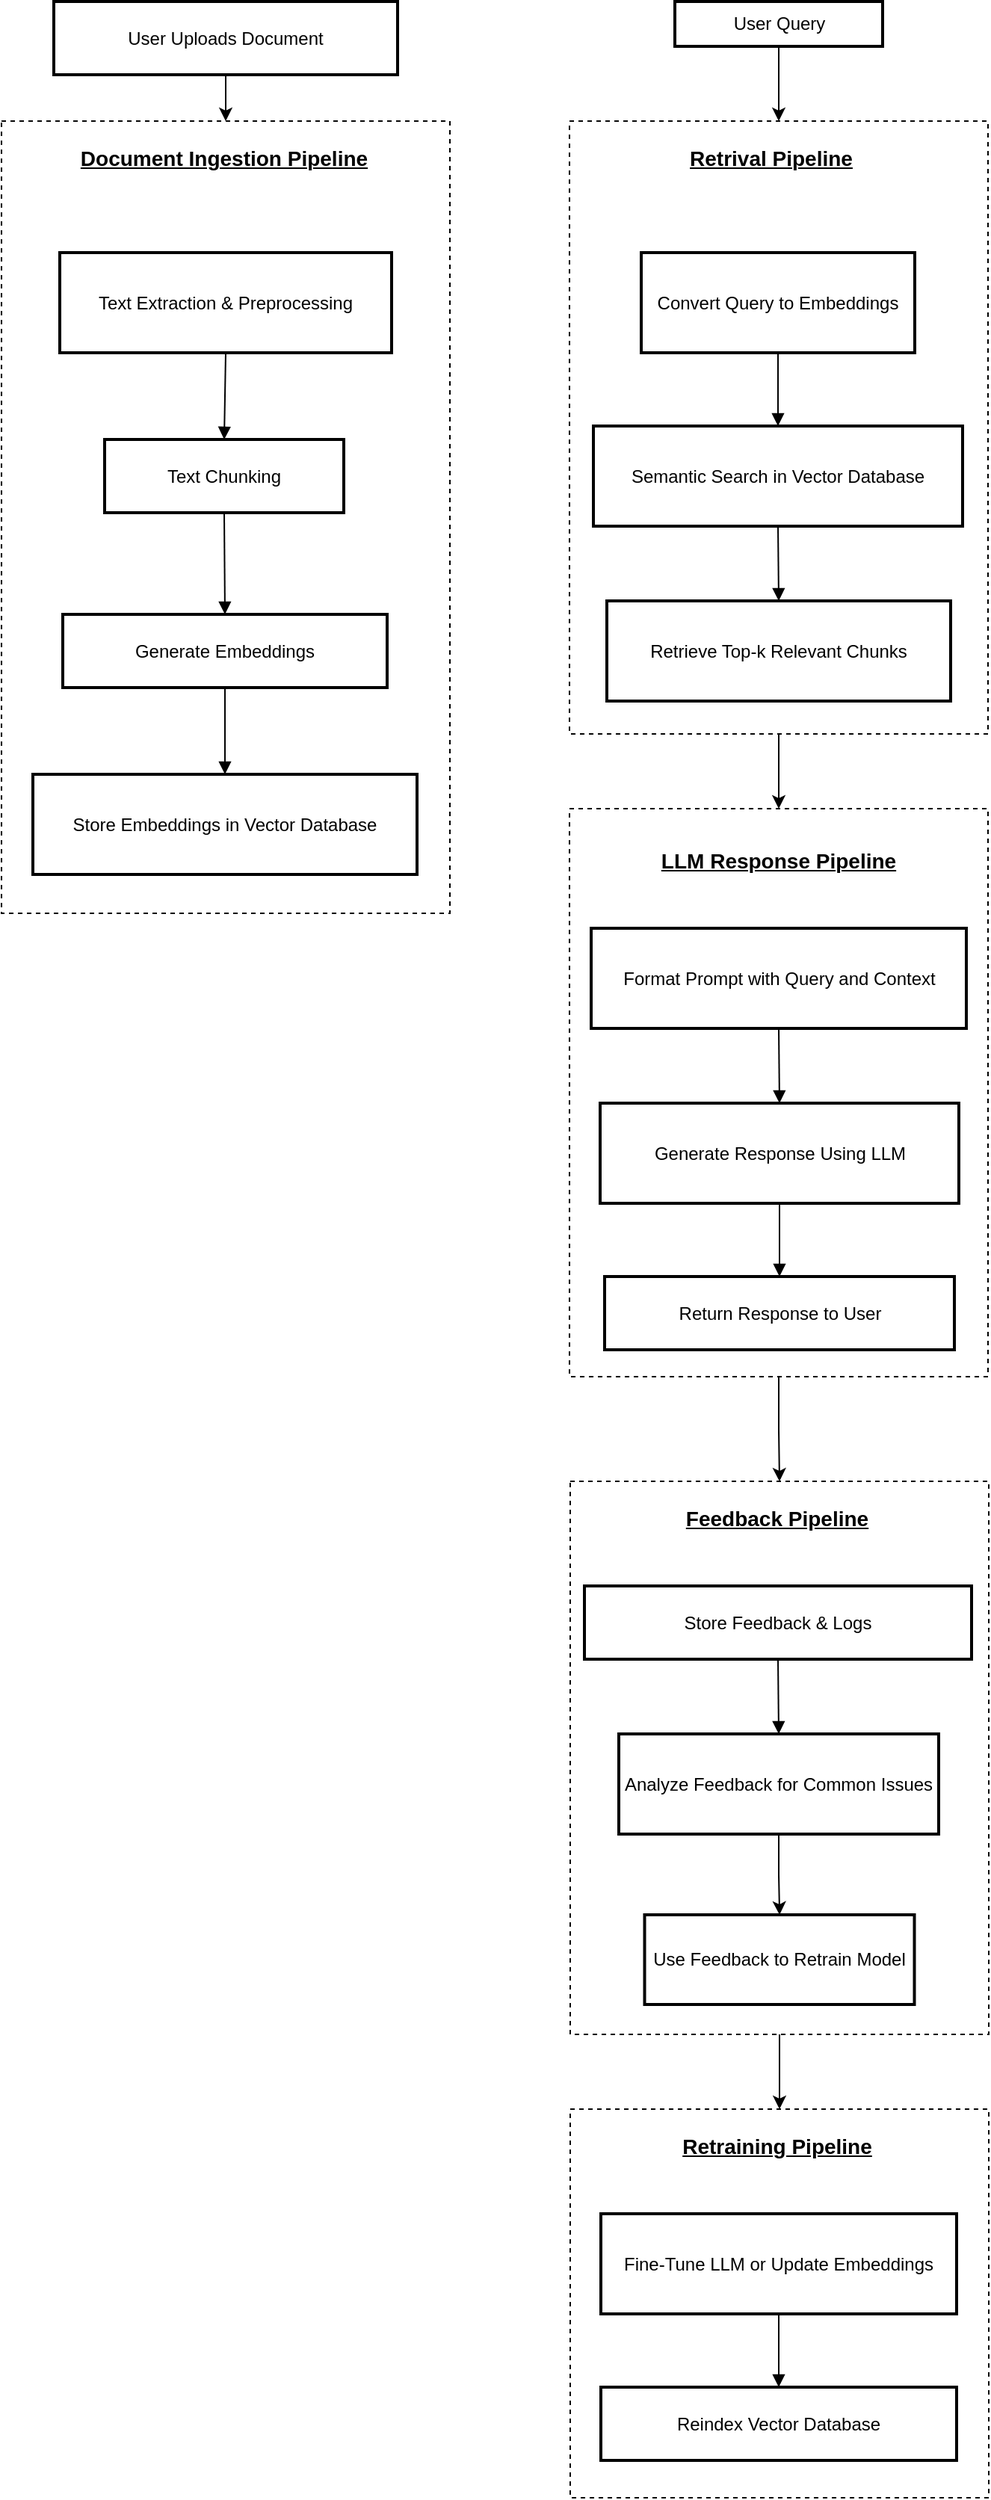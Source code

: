 <mxfile version="25.0.3">
  <diagram name="Page-1" id="ihNKBu-SqIH3cL0EXn_J">
    <mxGraphModel dx="1434" dy="676" grid="1" gridSize="10" guides="1" tooltips="1" connect="1" arrows="1" fold="1" page="1" pageScale="1" pageWidth="827" pageHeight="1169" math="0" shadow="0">
      <root>
        <mxCell id="0" />
        <mxCell id="1" parent="0" />
        <mxCell id="4x5OybhKgRQoa96qgd2q-62" value="" style="rounded=0;whiteSpace=wrap;html=1;dashed=1;" vertex="1" parent="1">
          <mxGeometry x="480.5" y="1420" width="280" height="260" as="geometry" />
        </mxCell>
        <mxCell id="4x5OybhKgRQoa96qgd2q-64" style="edgeStyle=orthogonalEdgeStyle;rounded=0;orthogonalLoop=1;jettySize=auto;html=1;entryX=0.5;entryY=0;entryDx=0;entryDy=0;" edge="1" parent="1" source="4x5OybhKgRQoa96qgd2q-56" target="4x5OybhKgRQoa96qgd2q-62">
          <mxGeometry relative="1" as="geometry" />
        </mxCell>
        <mxCell id="4x5OybhKgRQoa96qgd2q-56" value="" style="rounded=0;whiteSpace=wrap;html=1;dashed=1;" vertex="1" parent="1">
          <mxGeometry x="480.5" y="1000" width="280" height="370" as="geometry" />
        </mxCell>
        <mxCell id="4x5OybhKgRQoa96qgd2q-59" value="" style="edgeStyle=orthogonalEdgeStyle;rounded=0;orthogonalLoop=1;jettySize=auto;html=1;entryX=0.5;entryY=0;entryDx=0;entryDy=0;" edge="1" parent="1" source="4x5OybhKgRQoa96qgd2q-50" target="4x5OybhKgRQoa96qgd2q-56">
          <mxGeometry relative="1" as="geometry">
            <mxPoint x="621" y="990" as="targetPoint" />
          </mxGeometry>
        </mxCell>
        <mxCell id="4x5OybhKgRQoa96qgd2q-50" value="" style="rounded=0;whiteSpace=wrap;html=1;dashed=1;" vertex="1" parent="1">
          <mxGeometry x="480" y="550" width="280" height="380" as="geometry" />
        </mxCell>
        <mxCell id="4x5OybhKgRQoa96qgd2q-52" value="" style="edgeStyle=orthogonalEdgeStyle;rounded=0;orthogonalLoop=1;jettySize=auto;html=1;" edge="1" parent="1" source="4x5OybhKgRQoa96qgd2q-43" target="4x5OybhKgRQoa96qgd2q-50">
          <mxGeometry relative="1" as="geometry" />
        </mxCell>
        <mxCell id="4x5OybhKgRQoa96qgd2q-43" value="" style="rounded=0;whiteSpace=wrap;html=1;dashed=1;" vertex="1" parent="1">
          <mxGeometry x="480" y="90" width="280" height="410" as="geometry" />
        </mxCell>
        <mxCell id="4x5OybhKgRQoa96qgd2q-41" value="" style="rounded=0;whiteSpace=wrap;html=1;dashed=1;" vertex="1" parent="1">
          <mxGeometry x="100" y="90" width="300" height="530" as="geometry" />
        </mxCell>
        <mxCell id="4x5OybhKgRQoa96qgd2q-46" style="edgeStyle=orthogonalEdgeStyle;rounded=0;orthogonalLoop=1;jettySize=auto;html=1;entryX=0.5;entryY=0;entryDx=0;entryDy=0;" edge="1" parent="1" source="4x5OybhKgRQoa96qgd2q-1" target="4x5OybhKgRQoa96qgd2q-41">
          <mxGeometry relative="1" as="geometry" />
        </mxCell>
        <mxCell id="4x5OybhKgRQoa96qgd2q-1" value="User Uploads Document" style="whiteSpace=wrap;strokeWidth=2;" vertex="1" parent="1">
          <mxGeometry x="135" y="10" width="230" height="49" as="geometry" />
        </mxCell>
        <mxCell id="4x5OybhKgRQoa96qgd2q-3" value="Text Extraction &amp; Preprocessing" style="whiteSpace=wrap;strokeWidth=2;" vertex="1" parent="1">
          <mxGeometry x="139" y="178" width="222" height="67" as="geometry" />
        </mxCell>
        <mxCell id="4x5OybhKgRQoa96qgd2q-4" value="Text Chunking" style="whiteSpace=wrap;strokeWidth=2;" vertex="1" parent="1">
          <mxGeometry x="169" y="303" width="160" height="49" as="geometry" />
        </mxCell>
        <mxCell id="4x5OybhKgRQoa96qgd2q-5" value="Generate Embeddings" style="whiteSpace=wrap;strokeWidth=2;" vertex="1" parent="1">
          <mxGeometry x="141" y="420" width="217" height="49" as="geometry" />
        </mxCell>
        <mxCell id="4x5OybhKgRQoa96qgd2q-6" value="Store Embeddings in Vector Database" style="whiteSpace=wrap;strokeWidth=2;" vertex="1" parent="1">
          <mxGeometry x="121" y="527" width="257" height="67" as="geometry" />
        </mxCell>
        <mxCell id="4x5OybhKgRQoa96qgd2q-48" style="edgeStyle=orthogonalEdgeStyle;rounded=0;orthogonalLoop=1;jettySize=auto;html=1;entryX=0.5;entryY=0;entryDx=0;entryDy=0;" edge="1" parent="1" source="4x5OybhKgRQoa96qgd2q-7" target="4x5OybhKgRQoa96qgd2q-43">
          <mxGeometry relative="1" as="geometry" />
        </mxCell>
        <mxCell id="4x5OybhKgRQoa96qgd2q-7" value="User Query" style="whiteSpace=wrap;strokeWidth=2;" vertex="1" parent="1">
          <mxGeometry x="550.5" y="10" width="139" height="30" as="geometry" />
        </mxCell>
        <mxCell id="4x5OybhKgRQoa96qgd2q-9" value="Convert Query to Embeddings" style="whiteSpace=wrap;strokeWidth=2;" vertex="1" parent="1">
          <mxGeometry x="528" y="178" width="183" height="67" as="geometry" />
        </mxCell>
        <mxCell id="4x5OybhKgRQoa96qgd2q-10" value="Semantic Search in Vector Database" style="whiteSpace=wrap;strokeWidth=2;" vertex="1" parent="1">
          <mxGeometry x="496" y="294" width="247" height="67" as="geometry" />
        </mxCell>
        <mxCell id="4x5OybhKgRQoa96qgd2q-11" value="Retrieve Top-k Relevant Chunks" style="whiteSpace=wrap;strokeWidth=2;" vertex="1" parent="1">
          <mxGeometry x="505" y="411" width="230" height="67" as="geometry" />
        </mxCell>
        <mxCell id="4x5OybhKgRQoa96qgd2q-13" value="Format Prompt with Query and Context" style="whiteSpace=wrap;strokeWidth=2;" vertex="1" parent="1">
          <mxGeometry x="494.5" y="630" width="251" height="67" as="geometry" />
        </mxCell>
        <mxCell id="4x5OybhKgRQoa96qgd2q-14" value="Generate Response Using LLM" style="whiteSpace=wrap;strokeWidth=2;" vertex="1" parent="1">
          <mxGeometry x="500.5" y="747" width="240" height="67" as="geometry" />
        </mxCell>
        <mxCell id="4x5OybhKgRQoa96qgd2q-15" value="Return Response to User" style="whiteSpace=wrap;strokeWidth=2;" vertex="1" parent="1">
          <mxGeometry x="503.5" y="863" width="234" height="49" as="geometry" />
        </mxCell>
        <mxCell id="4x5OybhKgRQoa96qgd2q-17" value="Store Feedback &amp; Logs" style="whiteSpace=wrap;strokeWidth=2;" vertex="1" parent="1">
          <mxGeometry x="490" y="1070" width="259" height="49" as="geometry" />
        </mxCell>
        <mxCell id="4x5OybhKgRQoa96qgd2q-61" value="" style="edgeStyle=orthogonalEdgeStyle;rounded=0;orthogonalLoop=1;jettySize=auto;html=1;" edge="1" parent="1" source="4x5OybhKgRQoa96qgd2q-18" target="4x5OybhKgRQoa96qgd2q-60">
          <mxGeometry relative="1" as="geometry" />
        </mxCell>
        <mxCell id="4x5OybhKgRQoa96qgd2q-18" value="Analyze Feedback for Common Issues" style="whiteSpace=wrap;strokeWidth=2;" vertex="1" parent="1">
          <mxGeometry x="513" y="1169" width="214" height="67" as="geometry" />
        </mxCell>
        <mxCell id="4x5OybhKgRQoa96qgd2q-20" value="Fine-Tune LLM or Update Embeddings" style="whiteSpace=wrap;strokeWidth=2;" vertex="1" parent="1">
          <mxGeometry x="501" y="1490" width="238" height="67" as="geometry" />
        </mxCell>
        <mxCell id="4x5OybhKgRQoa96qgd2q-21" value="Reindex Vector Database" style="whiteSpace=wrap;strokeWidth=2;" vertex="1" parent="1">
          <mxGeometry x="501" y="1606" width="238" height="49" as="geometry" />
        </mxCell>
        <mxCell id="4x5OybhKgRQoa96qgd2q-24" value="" style="curved=1;startArrow=none;endArrow=block;exitX=0.5;exitY=0.99;entryX=0.5;entryY=0;rounded=0;" edge="1" parent="1" source="4x5OybhKgRQoa96qgd2q-3" target="4x5OybhKgRQoa96qgd2q-4">
          <mxGeometry relative="1" as="geometry">
            <Array as="points" />
          </mxGeometry>
        </mxCell>
        <mxCell id="4x5OybhKgRQoa96qgd2q-25" value="" style="curved=1;startArrow=none;endArrow=block;exitX=0.5;exitY=1;entryX=0.5;entryY=-0.01;rounded=0;" edge="1" parent="1" source="4x5OybhKgRQoa96qgd2q-4" target="4x5OybhKgRQoa96qgd2q-5">
          <mxGeometry relative="1" as="geometry">
            <Array as="points" />
          </mxGeometry>
        </mxCell>
        <mxCell id="4x5OybhKgRQoa96qgd2q-26" value="" style="curved=1;startArrow=none;endArrow=block;exitX=0.5;exitY=0.99;entryX=0.5;entryY=0.01;rounded=0;" edge="1" parent="1" source="4x5OybhKgRQoa96qgd2q-5" target="4x5OybhKgRQoa96qgd2q-6">
          <mxGeometry relative="1" as="geometry">
            <Array as="points" />
          </mxGeometry>
        </mxCell>
        <mxCell id="4x5OybhKgRQoa96qgd2q-29" value="" style="curved=1;startArrow=none;endArrow=block;exitX=0.5;exitY=0.99;entryX=0.5;entryY=0;rounded=0;" edge="1" parent="1" source="4x5OybhKgRQoa96qgd2q-9" target="4x5OybhKgRQoa96qgd2q-10">
          <mxGeometry relative="1" as="geometry">
            <Array as="points" />
          </mxGeometry>
        </mxCell>
        <mxCell id="4x5OybhKgRQoa96qgd2q-30" value="" style="curved=1;startArrow=none;endArrow=block;exitX=0.5;exitY=1;entryX=0.5;entryY=0;rounded=0;" edge="1" parent="1" source="4x5OybhKgRQoa96qgd2q-10" target="4x5OybhKgRQoa96qgd2q-11">
          <mxGeometry relative="1" as="geometry">
            <Array as="points" />
          </mxGeometry>
        </mxCell>
        <mxCell id="4x5OybhKgRQoa96qgd2q-33" value="" style="curved=1;startArrow=none;endArrow=block;exitX=0.5;exitY=0.99;entryX=0.5;entryY=-0.01;rounded=0;" edge="1" parent="1" source="4x5OybhKgRQoa96qgd2q-13" target="4x5OybhKgRQoa96qgd2q-14">
          <mxGeometry relative="1" as="geometry">
            <Array as="points" />
          </mxGeometry>
        </mxCell>
        <mxCell id="4x5OybhKgRQoa96qgd2q-34" value="" style="curved=1;startArrow=none;endArrow=block;exitX=0.5;exitY=0.99;entryX=0.5;entryY=0;rounded=0;" edge="1" parent="1" source="4x5OybhKgRQoa96qgd2q-14" target="4x5OybhKgRQoa96qgd2q-15">
          <mxGeometry relative="1" as="geometry">
            <Array as="points" />
          </mxGeometry>
        </mxCell>
        <mxCell id="4x5OybhKgRQoa96qgd2q-37" value="" style="curved=1;startArrow=none;endArrow=block;exitX=0.5;exitY=1;entryX=0.5;entryY=0;rounded=0;" edge="1" parent="1" source="4x5OybhKgRQoa96qgd2q-17" target="4x5OybhKgRQoa96qgd2q-18">
          <mxGeometry relative="1" as="geometry">
            <Array as="points" />
          </mxGeometry>
        </mxCell>
        <mxCell id="4x5OybhKgRQoa96qgd2q-40" value="" style="curved=1;startArrow=none;endArrow=block;exitX=0.5;exitY=0.99;entryX=0.5;entryY=0.01;rounded=0;" edge="1" parent="1" source="4x5OybhKgRQoa96qgd2q-20" target="4x5OybhKgRQoa96qgd2q-21">
          <mxGeometry relative="1" as="geometry">
            <Array as="points" />
          </mxGeometry>
        </mxCell>
        <mxCell id="4x5OybhKgRQoa96qgd2q-42" value="&lt;b&gt;&lt;u&gt;&lt;font style=&quot;font-size: 14px;&quot;&gt;Document Ingestion Pipeline&lt;/font&gt;&lt;/u&gt;&lt;/b&gt;" style="text;html=1;align=center;verticalAlign=middle;whiteSpace=wrap;rounded=0;" vertex="1" parent="1">
          <mxGeometry x="149.25" y="100" width="199.5" height="30" as="geometry" />
        </mxCell>
        <mxCell id="4x5OybhKgRQoa96qgd2q-44" value="&lt;b&gt;&lt;u&gt;&lt;font style=&quot;font-size: 14px;&quot;&gt;Retrival Pipeline&lt;/font&gt;&lt;/u&gt;&lt;/b&gt;" style="text;html=1;align=center;verticalAlign=middle;whiteSpace=wrap;rounded=0;" vertex="1" parent="1">
          <mxGeometry x="524" y="100" width="182" height="30" as="geometry" />
        </mxCell>
        <mxCell id="4x5OybhKgRQoa96qgd2q-51" value="&lt;b&gt;&lt;u&gt;&lt;font style=&quot;font-size: 14px;&quot;&gt;LLM Response Pipeline&lt;/font&gt;&lt;/u&gt;&lt;/b&gt;" style="text;html=1;align=center;verticalAlign=middle;whiteSpace=wrap;rounded=0;" vertex="1" parent="1">
          <mxGeometry x="529" y="570" width="182" height="30" as="geometry" />
        </mxCell>
        <mxCell id="4x5OybhKgRQoa96qgd2q-57" value="&lt;font style=&quot;font-size: 14px;&quot;&gt;&lt;b&gt;&lt;u&gt;Feedback&lt;/u&gt;&lt;/b&gt;&lt;b style=&quot;background-color: initial;&quot;&gt;&lt;u&gt;&amp;nbsp;Pipeline&lt;/u&gt;&lt;/b&gt;&lt;/font&gt;" style="text;html=1;align=center;verticalAlign=middle;whiteSpace=wrap;rounded=0;" vertex="1" parent="1">
          <mxGeometry x="528" y="1010" width="182" height="30" as="geometry" />
        </mxCell>
        <mxCell id="4x5OybhKgRQoa96qgd2q-60" value="Use Feedback to Retrain Model" style="whiteSpace=wrap;html=1;strokeWidth=2;" vertex="1" parent="1">
          <mxGeometry x="530.25" y="1290" width="180.5" height="60" as="geometry" />
        </mxCell>
        <mxCell id="4x5OybhKgRQoa96qgd2q-63" value="&lt;font style=&quot;font-size: 14px;&quot;&gt;&lt;b style=&quot;background-color: initial;&quot;&gt;&lt;u&gt;Retraining Pipeline&lt;/u&gt;&lt;/b&gt;&lt;/font&gt;" style="text;html=1;align=center;verticalAlign=middle;whiteSpace=wrap;rounded=0;" vertex="1" parent="1">
          <mxGeometry x="528" y="1430" width="182" height="30" as="geometry" />
        </mxCell>
      </root>
    </mxGraphModel>
  </diagram>
</mxfile>
